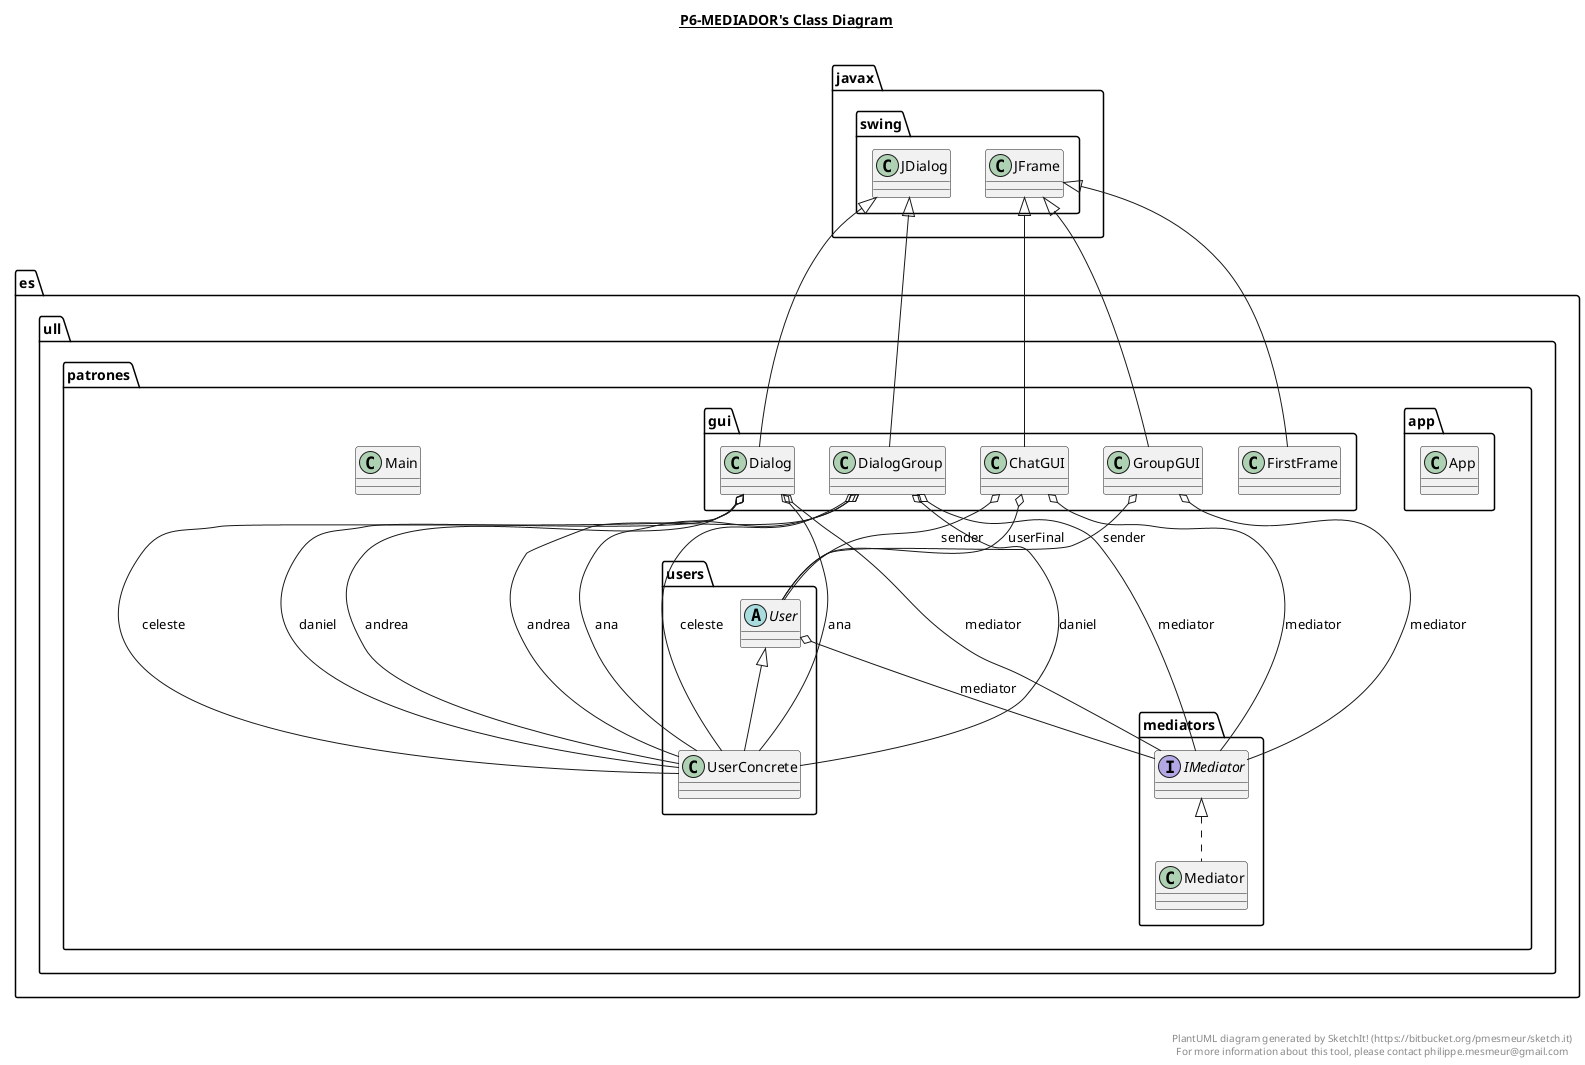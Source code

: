@startuml

title __P6-MEDIADOR's Class Diagram__\n

  namespace es.ull.patrones {
    class Main {
    }
  }
  

  namespace es.ull.patrones {
    namespace es.ull.patrones.app {
      class es.ull.patrones.app.App {
      }
    }
  }
  

  namespace es.ull.patrones {
    namespace es.ull.patrones.gui {
      class es.ull.patrones.gui.ChatGUI {
      }
    }
  }
  

  namespace es.ull.patrones {
    namespace es.ull.patrones.gui {
      class es.ull.patrones.gui.Dialog {
      }
    }
  }
  

  namespace es.ull.patrones {
    namespace es.ull.patrones.gui {
      class es.ull.patrones.gui.DialogGroup {
      }
    }
  }
  

  namespace es.ull.patrones {
    namespace es.ull.patrones.gui {
      class es.ull.patrones.gui.FirstFrame {
      }
    }
  }
  

  namespace es.ull.patrones {
    namespace es.ull.patrones.gui {
      class es.ull.patrones.gui.GroupGUI {
      }
    }
  }
  

  namespace es.ull.patrones {
    namespace es.ull.patrones.mediators {
      interface es.ull.patrones.mediators.IMediator {
      }
    }
  }
  

  namespace es.ull.patrones {
    namespace es.ull.patrones.mediators {
      class es.ull.patrones.mediators.Mediator {
      }
    }
  }
  

  namespace es.ull.patrones {
    namespace es.ull.patrones.users {
      abstract class es.ull.patrones.users.User {
      }
    }
  }
  

  namespace es.ull.patrones {
    namespace es.ull.patrones.users {
      class es.ull.patrones.users.UserConcrete {
      }
    }
  }
  

  es.ull.patrones.gui.ChatGUI -up-|> javax.swing.JFrame
  es.ull.patrones.gui.ChatGUI o-- es.ull.patrones.mediators.IMediator : mediator
  es.ull.patrones.gui.ChatGUI o-- es.ull.patrones.users.User : sender
  es.ull.patrones.gui.ChatGUI o-- es.ull.patrones.users.User : userFinal
  es.ull.patrones.gui.Dialog -up-|> javax.swing.JDialog
  es.ull.patrones.gui.Dialog o-- es.ull.patrones.users.UserConcrete : ana
  es.ull.patrones.gui.Dialog o-- es.ull.patrones.users.UserConcrete : andrea
  es.ull.patrones.gui.Dialog o-- es.ull.patrones.users.UserConcrete : celeste
  es.ull.patrones.gui.Dialog o-- es.ull.patrones.users.UserConcrete : daniel
  es.ull.patrones.gui.Dialog o-- es.ull.patrones.mediators.IMediator : mediator
  es.ull.patrones.gui.DialogGroup -up-|> javax.swing.JDialog
  es.ull.patrones.gui.DialogGroup o-- es.ull.patrones.users.UserConcrete : ana
  es.ull.patrones.gui.DialogGroup o-- es.ull.patrones.users.UserConcrete : andrea
  es.ull.patrones.gui.DialogGroup o-- es.ull.patrones.users.UserConcrete : celeste
  es.ull.patrones.gui.DialogGroup o-- es.ull.patrones.users.UserConcrete : daniel
  es.ull.patrones.gui.DialogGroup o-- es.ull.patrones.mediators.IMediator : mediator
  es.ull.patrones.gui.FirstFrame -up-|> javax.swing.JFrame
  es.ull.patrones.gui.GroupGUI -up-|> javax.swing.JFrame
  es.ull.patrones.gui.GroupGUI o-- es.ull.patrones.mediators.IMediator : mediator
  es.ull.patrones.gui.GroupGUI o-- es.ull.patrones.users.User : sender
  es.ull.patrones.mediators.Mediator .up.|> es.ull.patrones.mediators.IMediator
  es.ull.patrones.users.User o-- es.ull.patrones.mediators.IMediator : mediator
  es.ull.patrones.users.UserConcrete -up-|> es.ull.patrones.users.User


right footer


PlantUML diagram generated by SketchIt! (https://bitbucket.org/pmesmeur/sketch.it)
For more information about this tool, please contact philippe.mesmeur@gmail.com
endfooter

@enduml
